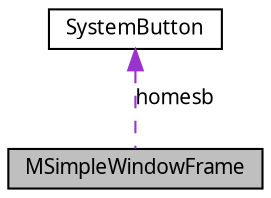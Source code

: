 digraph G
{
  edge [fontname="FreeSans.ttf",fontsize="10",labelfontname="FreeSans.ttf",labelfontsize="10"];
  node [fontname="FreeSans.ttf",fontsize="10",shape=record];
  Node1 [label="MSimpleWindowFrame",height=0.2,width=0.4,color="black", fillcolor="grey75", style="filled" fontcolor="black"];
  Node2 -> Node1 [dir=back,color="darkorchid3",fontsize="10",style="dashed",label="homesb",fontname="FreeSans.ttf"];
  Node2 [label="SystemButton",height=0.2,width=0.4,color="black", fillcolor="white", style="filled",URL="$class_system_button.html"];
}

